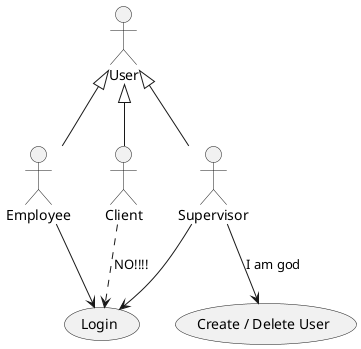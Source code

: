 @startuml

Employee -up-|> User
Client -up-|> User
Supervisor -up-|> User
Employee --> (Login)
Supervisor --> (Login)
Client ..> (Login) : NO!!!!
Supervisor --> (Create / Delete User): I am god

@enduml
